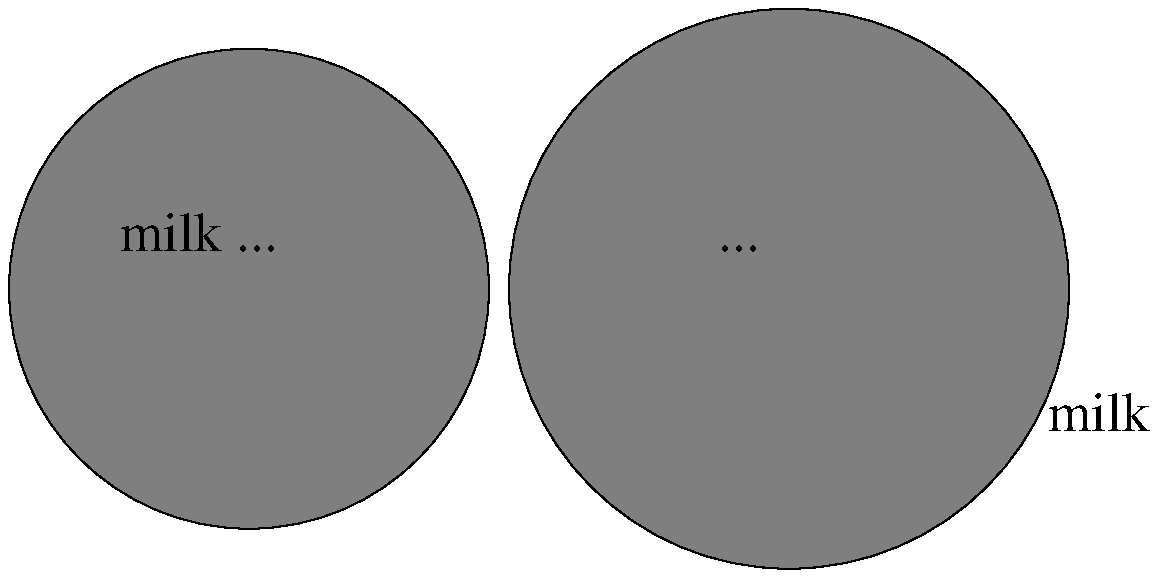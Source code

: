 .po 0.35i
.PS
A: circle fill rad 1.2
move right 0.1
B: circle fill rad 1.4
.ps +10
move to A
move up 0.25
move left 0.25
"milk ..."
move to B
move up 0.25
move left 0.25
"..."
move right 1.80
move down 0.90
"milk"
.PE

